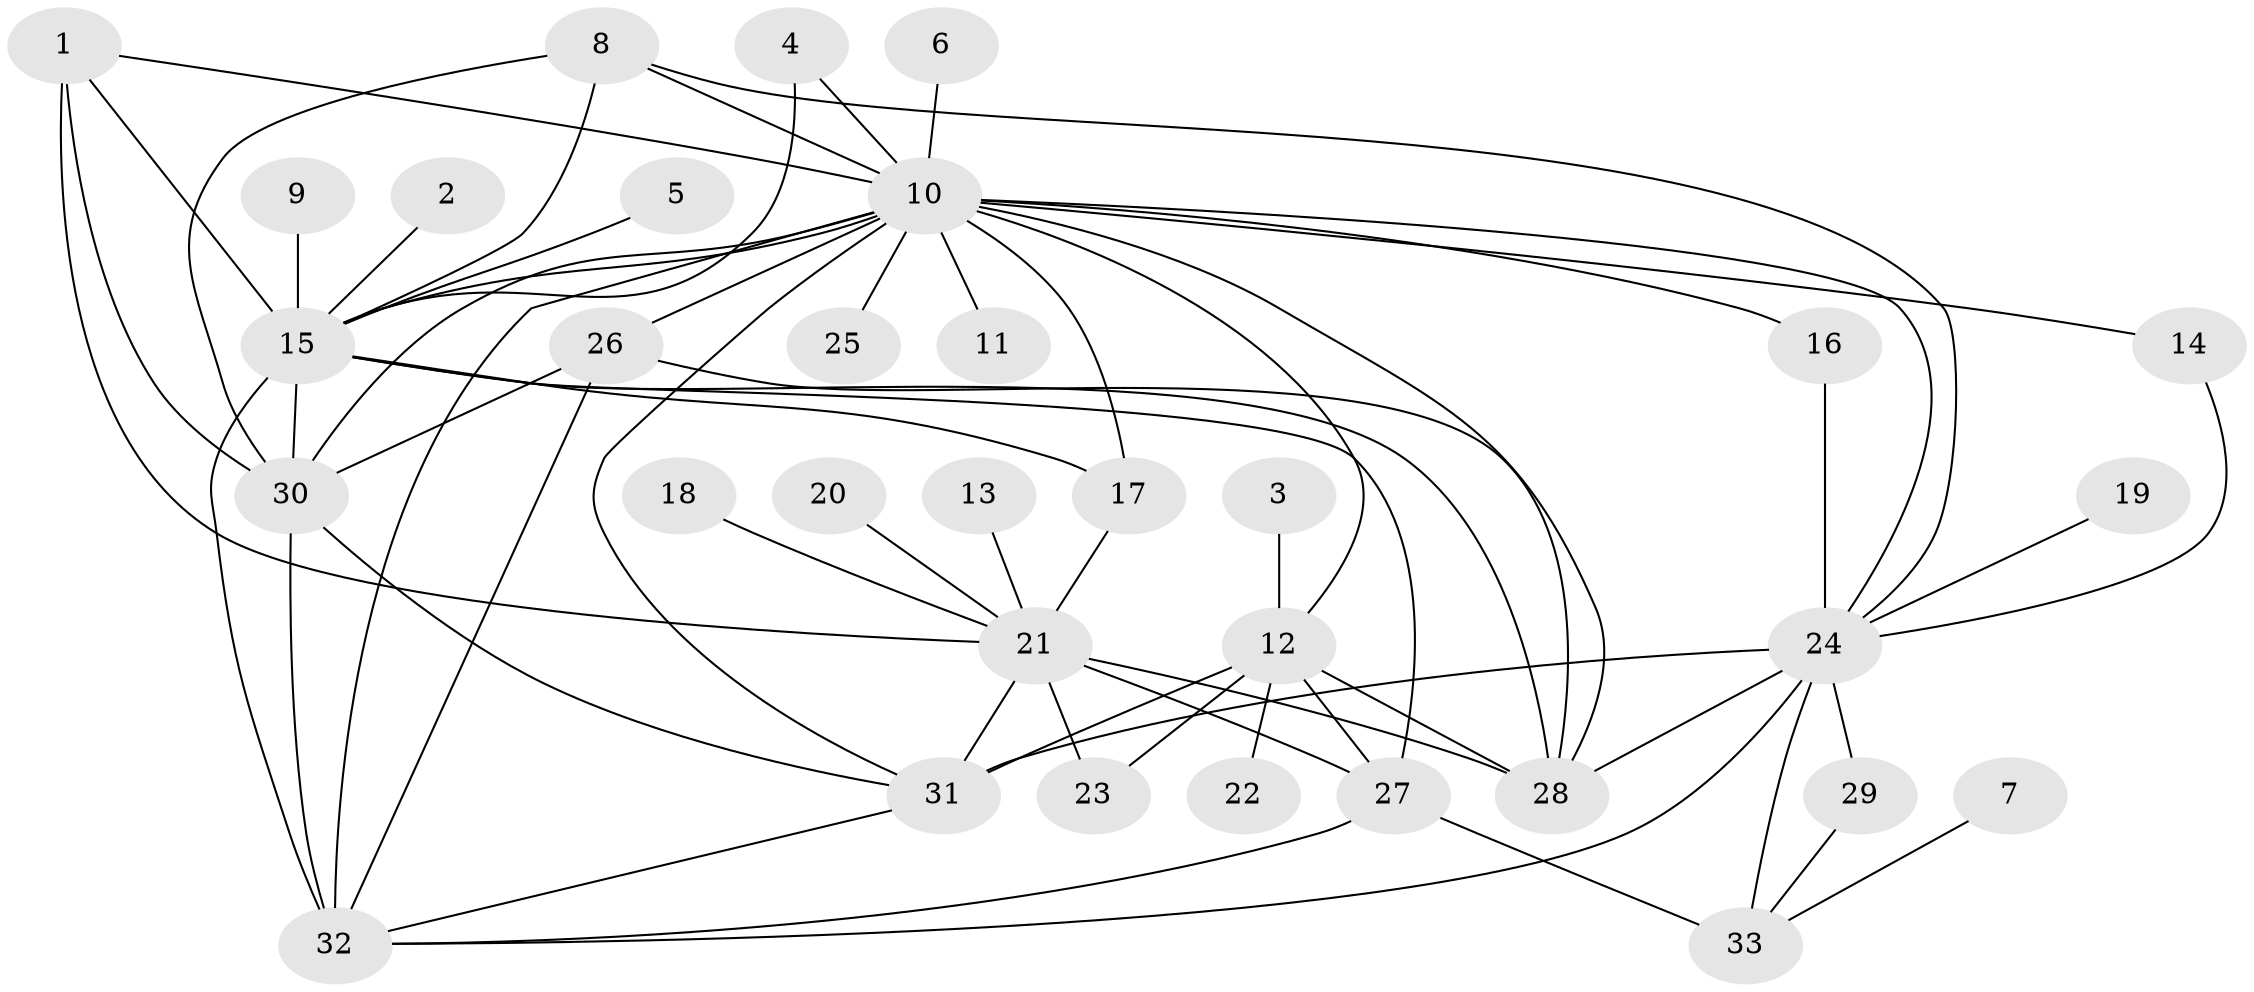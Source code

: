 // original degree distribution, {4: 0.03773584905660377, 24: 0.009433962264150943, 22: 0.009433962264150943, 9: 0.03773584905660377, 1: 0.4716981132075472, 6: 0.018867924528301886, 19: 0.009433962264150943, 2: 0.19811320754716982, 15: 0.009433962264150943, 3: 0.14150943396226415, 7: 0.009433962264150943, 10: 0.009433962264150943, 13: 0.009433962264150943, 5: 0.02830188679245283}
// Generated by graph-tools (version 1.1) at 2025/36/03/04/25 23:36:58]
// undirected, 33 vertices, 64 edges
graph export_dot {
  node [color=gray90,style=filled];
  1;
  2;
  3;
  4;
  5;
  6;
  7;
  8;
  9;
  10;
  11;
  12;
  13;
  14;
  15;
  16;
  17;
  18;
  19;
  20;
  21;
  22;
  23;
  24;
  25;
  26;
  27;
  28;
  29;
  30;
  31;
  32;
  33;
  1 -- 10 [weight=1.0];
  1 -- 15 [weight=1.0];
  1 -- 21 [weight=1.0];
  1 -- 30 [weight=1.0];
  2 -- 15 [weight=1.0];
  3 -- 12 [weight=1.0];
  4 -- 10 [weight=1.0];
  4 -- 15 [weight=1.0];
  5 -- 15 [weight=1.0];
  6 -- 10 [weight=1.0];
  7 -- 33 [weight=1.0];
  8 -- 10 [weight=1.0];
  8 -- 15 [weight=1.0];
  8 -- 24 [weight=1.0];
  8 -- 30 [weight=1.0];
  9 -- 15 [weight=1.0];
  10 -- 11 [weight=1.0];
  10 -- 12 [weight=1.0];
  10 -- 14 [weight=1.0];
  10 -- 15 [weight=1.0];
  10 -- 16 [weight=1.0];
  10 -- 17 [weight=1.0];
  10 -- 24 [weight=1.0];
  10 -- 25 [weight=1.0];
  10 -- 26 [weight=1.0];
  10 -- 28 [weight=2.0];
  10 -- 30 [weight=1.0];
  10 -- 31 [weight=1.0];
  10 -- 32 [weight=1.0];
  12 -- 22 [weight=1.0];
  12 -- 23 [weight=1.0];
  12 -- 27 [weight=1.0];
  12 -- 28 [weight=1.0];
  12 -- 31 [weight=1.0];
  13 -- 21 [weight=1.0];
  14 -- 24 [weight=1.0];
  15 -- 17 [weight=1.0];
  15 -- 27 [weight=3.0];
  15 -- 28 [weight=1.0];
  15 -- 30 [weight=2.0];
  15 -- 32 [weight=3.0];
  16 -- 24 [weight=1.0];
  17 -- 21 [weight=1.0];
  18 -- 21 [weight=1.0];
  19 -- 24 [weight=1.0];
  20 -- 21 [weight=1.0];
  21 -- 23 [weight=1.0];
  21 -- 27 [weight=2.0];
  21 -- 28 [weight=1.0];
  21 -- 31 [weight=1.0];
  24 -- 28 [weight=2.0];
  24 -- 29 [weight=1.0];
  24 -- 31 [weight=2.0];
  24 -- 32 [weight=1.0];
  24 -- 33 [weight=3.0];
  26 -- 28 [weight=1.0];
  26 -- 30 [weight=2.0];
  26 -- 32 [weight=1.0];
  27 -- 32 [weight=1.0];
  27 -- 33 [weight=3.0];
  29 -- 33 [weight=1.0];
  30 -- 31 [weight=1.0];
  30 -- 32 [weight=1.0];
  31 -- 32 [weight=1.0];
}

